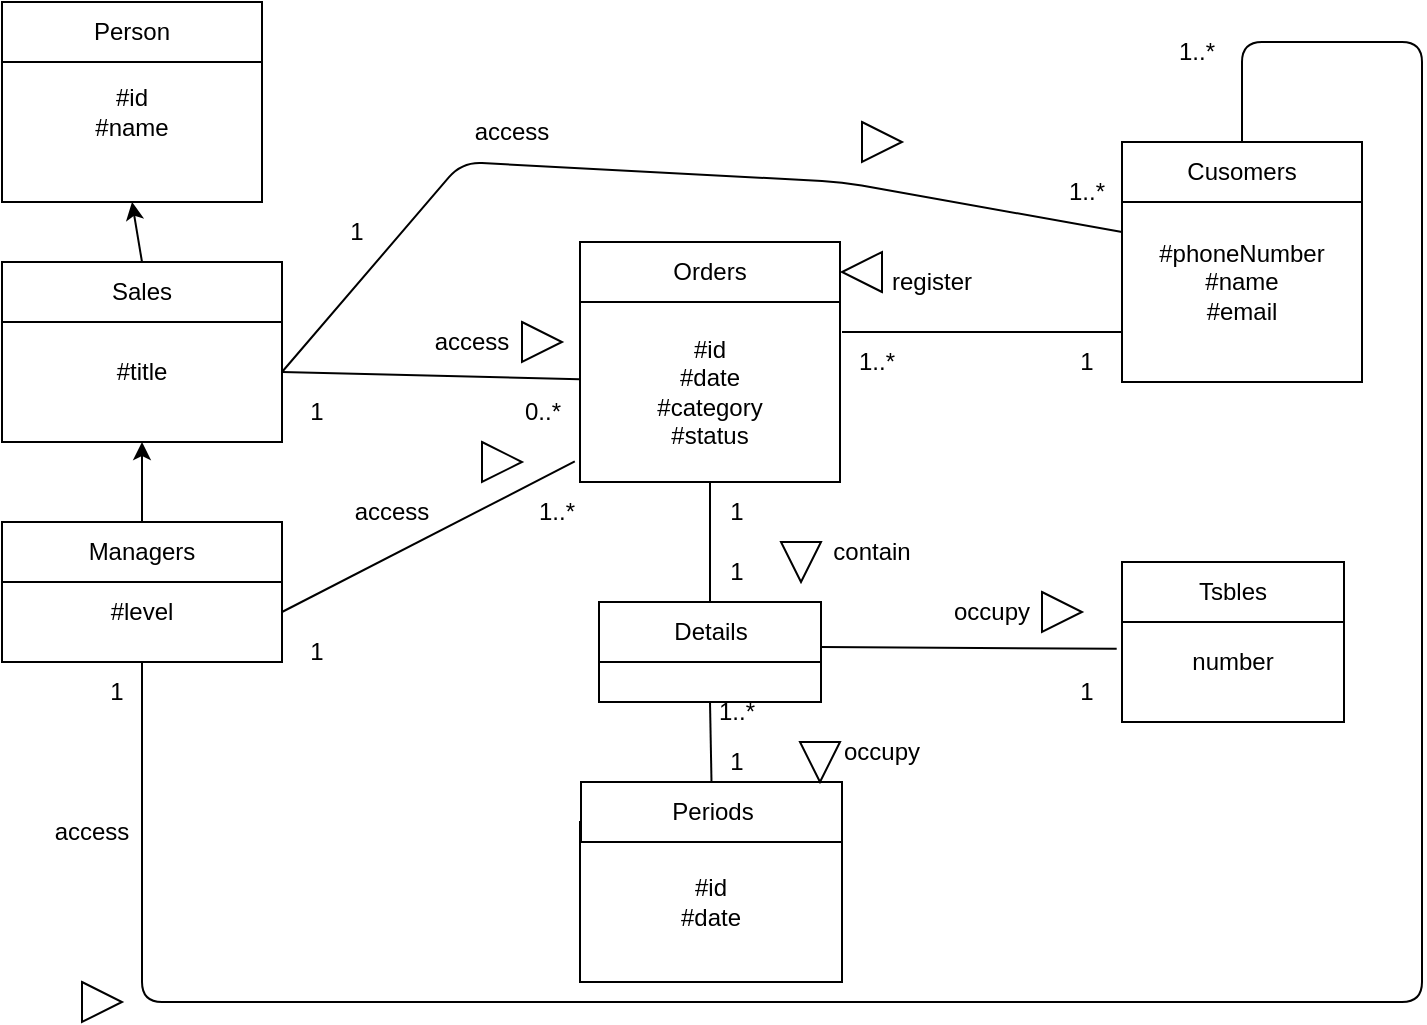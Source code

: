 <mxfile>
    <diagram id="3nff1Ux-z-gX71aBaGKl" name="第1頁">
        <mxGraphModel dx="1404" dy="683" grid="1" gridSize="10" guides="1" tooltips="1" connect="1" arrows="1" fold="1" page="1" pageScale="1" pageWidth="827" pageHeight="1169" background="#ffffff" math="0" shadow="0">
            <root>
                <mxCell id="0"/>
                <mxCell id="1" parent="0"/>
                <mxCell id="2" value="#id&lt;br&gt;&lt;div style=&quot;&quot;&gt;&lt;span style=&quot;background-color: initial;&quot;&gt;#name&lt;/span&gt;&lt;/div&gt;" style="rounded=0;whiteSpace=wrap;html=1;align=center;" vertex="1" parent="1">
                    <mxGeometry x="60" y="70" width="130" height="90" as="geometry"/>
                </mxCell>
                <mxCell id="3" value="Person" style="rounded=0;whiteSpace=wrap;html=1;" vertex="1" parent="1">
                    <mxGeometry x="60" y="60" width="130" height="30" as="geometry"/>
                </mxCell>
                <mxCell id="27" style="edgeStyle=none;html=1;exitX=1;exitY=0.5;exitDx=0;exitDy=0;entryX=-0.002;entryY=0.429;entryDx=0;entryDy=0;entryPerimeter=0;endArrow=none;endFill=0;" edge="1" parent="1" source="4" target="9">
                    <mxGeometry relative="1" as="geometry"/>
                </mxCell>
                <mxCell id="29" style="edgeStyle=none;html=1;exitX=1;exitY=0.5;exitDx=0;exitDy=0;entryX=0;entryY=0.25;entryDx=0;entryDy=0;endArrow=none;endFill=0;" edge="1" parent="1" source="4" target="18">
                    <mxGeometry relative="1" as="geometry">
                        <Array as="points">
                            <mxPoint x="290" y="140"/>
                            <mxPoint x="480" y="150"/>
                        </Array>
                    </mxGeometry>
                </mxCell>
                <mxCell id="4" value="#title" style="rounded=0;whiteSpace=wrap;html=1;" vertex="1" parent="1">
                    <mxGeometry x="60" y="210" width="140" height="70" as="geometry"/>
                </mxCell>
                <mxCell id="22" style="edgeStyle=none;html=1;exitX=0.5;exitY=0;exitDx=0;exitDy=0;entryX=0.5;entryY=1;entryDx=0;entryDy=0;" edge="1" parent="1" source="5" target="2">
                    <mxGeometry relative="1" as="geometry"/>
                </mxCell>
                <mxCell id="5" value="Sales" style="rounded=0;whiteSpace=wrap;html=1;" vertex="1" parent="1">
                    <mxGeometry x="60" y="190" width="140" height="30" as="geometry"/>
                </mxCell>
                <mxCell id="28" style="edgeStyle=none;html=1;exitX=1;exitY=0.5;exitDx=0;exitDy=0;entryX=-0.02;entryY=0.886;entryDx=0;entryDy=0;entryPerimeter=0;endArrow=none;endFill=0;" edge="1" parent="1" source="7" target="9">
                    <mxGeometry relative="1" as="geometry"/>
                </mxCell>
                <mxCell id="7" value="#level" style="rounded=0;whiteSpace=wrap;html=1;" vertex="1" parent="1">
                    <mxGeometry x="60" y="340" width="140" height="50" as="geometry"/>
                </mxCell>
                <mxCell id="23" style="edgeStyle=none;html=1;exitX=0.5;exitY=0;exitDx=0;exitDy=0;entryX=0.5;entryY=1;entryDx=0;entryDy=0;" edge="1" parent="1" source="8" target="4">
                    <mxGeometry relative="1" as="geometry"/>
                </mxCell>
                <mxCell id="8" value="Managers" style="rounded=0;whiteSpace=wrap;html=1;" vertex="1" parent="1">
                    <mxGeometry x="60" y="320" width="140" height="30" as="geometry"/>
                </mxCell>
                <mxCell id="24" style="edgeStyle=none;html=1;exitX=0.5;exitY=1;exitDx=0;exitDy=0;entryX=0.5;entryY=0;entryDx=0;entryDy=0;endArrow=none;endFill=0;" edge="1" parent="1" source="9" target="13">
                    <mxGeometry relative="1" as="geometry"/>
                </mxCell>
                <mxCell id="9" value="#id&lt;br&gt;#date&lt;br&gt;#category&lt;br&gt;#status" style="rounded=0;whiteSpace=wrap;html=1;" vertex="1" parent="1">
                    <mxGeometry x="349" y="210" width="130" height="90" as="geometry"/>
                </mxCell>
                <mxCell id="10" value="Orders" style="rounded=0;whiteSpace=wrap;html=1;" vertex="1" parent="1">
                    <mxGeometry x="349" y="180" width="130" height="30" as="geometry"/>
                </mxCell>
                <mxCell id="25" style="edgeStyle=none;html=1;exitX=0.5;exitY=1;exitDx=0;exitDy=0;entryX=0.5;entryY=0;entryDx=0;entryDy=0;endArrow=none;endFill=0;" edge="1" parent="1" source="12" target="15">
                    <mxGeometry relative="1" as="geometry"/>
                </mxCell>
                <mxCell id="12" value="" style="rounded=0;whiteSpace=wrap;html=1;" vertex="1" parent="1">
                    <mxGeometry x="358.5" y="370" width="111" height="40" as="geometry"/>
                </mxCell>
                <mxCell id="26" style="edgeStyle=none;html=1;exitX=1;exitY=0.75;exitDx=0;exitDy=0;entryX=-0.024;entryY=0.39;entryDx=0;entryDy=0;entryPerimeter=0;endArrow=none;endFill=0;" edge="1" parent="1" source="13" target="16">
                    <mxGeometry relative="1" as="geometry"/>
                </mxCell>
                <mxCell id="13" value="Details" style="rounded=0;whiteSpace=wrap;html=1;" vertex="1" parent="1">
                    <mxGeometry x="358.5" y="360" width="111" height="30" as="geometry"/>
                </mxCell>
                <mxCell id="14" value="#id&lt;br&gt;#date" style="rounded=0;whiteSpace=wrap;html=1;" vertex="1" parent="1">
                    <mxGeometry x="349" y="470" width="131" height="80" as="geometry"/>
                </mxCell>
                <mxCell id="15" value="Periods" style="rounded=0;whiteSpace=wrap;html=1;" vertex="1" parent="1">
                    <mxGeometry x="349.5" y="450" width="130.5" height="30" as="geometry"/>
                </mxCell>
                <mxCell id="16" value="number" style="rounded=0;whiteSpace=wrap;html=1;" vertex="1" parent="1">
                    <mxGeometry x="620" y="360" width="111" height="60" as="geometry"/>
                </mxCell>
                <mxCell id="17" value="Tsbles" style="rounded=0;whiteSpace=wrap;html=1;" vertex="1" parent="1">
                    <mxGeometry x="620" y="340" width="111" height="30" as="geometry"/>
                </mxCell>
                <mxCell id="47" style="edgeStyle=none;html=1;exitX=0;exitY=0.75;exitDx=0;exitDy=0;endArrow=none;endFill=0;" edge="1" parent="1" source="18">
                    <mxGeometry relative="1" as="geometry">
                        <mxPoint x="480" y="225" as="targetPoint"/>
                    </mxGeometry>
                </mxCell>
                <mxCell id="18" value="#phoneNumber&lt;br&gt;#name&lt;br&gt;#email" style="rounded=0;whiteSpace=wrap;html=1;" vertex="1" parent="1">
                    <mxGeometry x="620" y="150" width="120" height="100" as="geometry"/>
                </mxCell>
                <mxCell id="30" style="edgeStyle=none;html=1;exitX=0.5;exitY=0;exitDx=0;exitDy=0;endArrow=none;endFill=0;entryX=0.5;entryY=1;entryDx=0;entryDy=0;" edge="1" parent="1" source="19" target="7">
                    <mxGeometry relative="1" as="geometry">
                        <mxPoint x="680" y="70" as="targetPoint"/>
                        <Array as="points">
                            <mxPoint x="680" y="80"/>
                            <mxPoint x="770" y="80"/>
                            <mxPoint x="770" y="560"/>
                            <mxPoint x="130" y="560"/>
                        </Array>
                    </mxGeometry>
                </mxCell>
                <mxCell id="19" value="Cusomers" style="rounded=0;whiteSpace=wrap;html=1;" vertex="1" parent="1">
                    <mxGeometry x="620" y="130" width="120" height="30" as="geometry"/>
                </mxCell>
                <mxCell id="31" value="" style="triangle;whiteSpace=wrap;html=1;" vertex="1" parent="1">
                    <mxGeometry x="490" y="120" width="20" height="20" as="geometry"/>
                </mxCell>
                <mxCell id="32" value="" style="triangle;whiteSpace=wrap;html=1;" vertex="1" parent="1">
                    <mxGeometry x="100" y="550" width="20" height="20" as="geometry"/>
                </mxCell>
                <mxCell id="33" value="" style="triangle;whiteSpace=wrap;html=1;" vertex="1" parent="1">
                    <mxGeometry x="580" y="355" width="20" height="20" as="geometry"/>
                </mxCell>
                <mxCell id="34" value="" style="triangle;whiteSpace=wrap;html=1;" vertex="1" parent="1">
                    <mxGeometry x="320" y="220" width="20" height="20" as="geometry"/>
                </mxCell>
                <mxCell id="35" value="" style="triangle;whiteSpace=wrap;html=1;" vertex="1" parent="1">
                    <mxGeometry x="300" y="280" width="20" height="20" as="geometry"/>
                </mxCell>
                <mxCell id="36" value="access" style="rounded=0;whiteSpace=wrap;html=1;strokeColor=none;" vertex="1" parent="1">
                    <mxGeometry x="300" y="120" width="30" height="10" as="geometry"/>
                </mxCell>
                <mxCell id="37" value="access" style="rounded=0;whiteSpace=wrap;html=1;strokeColor=none;" vertex="1" parent="1">
                    <mxGeometry x="280" y="225" width="30" height="10" as="geometry"/>
                </mxCell>
                <mxCell id="44" value="access" style="rounded=0;whiteSpace=wrap;html=1;strokeColor=none;" vertex="1" parent="1">
                    <mxGeometry x="240" y="310" width="30" height="10" as="geometry"/>
                </mxCell>
                <mxCell id="45" value="access" style="rounded=0;whiteSpace=wrap;html=1;strokeColor=none;" vertex="1" parent="1">
                    <mxGeometry x="90" y="470" width="30" height="10" as="geometry"/>
                </mxCell>
                <mxCell id="46" value="" style="triangle;whiteSpace=wrap;html=1;rotation=-180;" vertex="1" parent="1">
                    <mxGeometry x="480" y="185" width="20" height="20" as="geometry"/>
                </mxCell>
                <mxCell id="48" value="" style="triangle;whiteSpace=wrap;html=1;rotation=90;" vertex="1" parent="1">
                    <mxGeometry x="449.5" y="330" width="20" height="20" as="geometry"/>
                </mxCell>
                <mxCell id="49" value="" style="triangle;whiteSpace=wrap;html=1;rotation=90;" vertex="1" parent="1">
                    <mxGeometry x="459" y="430" width="20" height="20" as="geometry"/>
                </mxCell>
                <mxCell id="50" value="register" style="rounded=0;whiteSpace=wrap;html=1;strokeColor=none;" vertex="1" parent="1">
                    <mxGeometry x="510" y="195" width="30" height="10" as="geometry"/>
                </mxCell>
                <mxCell id="51" value="occupy" style="rounded=0;whiteSpace=wrap;html=1;strokeColor=none;" vertex="1" parent="1">
                    <mxGeometry x="540" y="360" width="30" height="10" as="geometry"/>
                </mxCell>
                <mxCell id="52" value="occupy" style="rounded=0;whiteSpace=wrap;html=1;strokeColor=none;" vertex="1" parent="1">
                    <mxGeometry x="485" y="430" width="30" height="10" as="geometry"/>
                </mxCell>
                <mxCell id="53" value="contain" style="rounded=0;whiteSpace=wrap;html=1;strokeColor=none;" vertex="1" parent="1">
                    <mxGeometry x="480" y="330" width="30" height="10" as="geometry"/>
                </mxCell>
                <mxCell id="54" value="1" style="rounded=0;whiteSpace=wrap;html=1;fillColor=none;strokeColor=none;" vertex="1" parent="1">
                    <mxGeometry x="220" y="160" width="35" height="30" as="geometry"/>
                </mxCell>
                <mxCell id="55" value="1" style="rounded=0;whiteSpace=wrap;html=1;fillColor=none;strokeColor=none;" vertex="1" parent="1">
                    <mxGeometry x="200" y="250" width="35" height="30" as="geometry"/>
                </mxCell>
                <mxCell id="56" value="1" style="rounded=0;whiteSpace=wrap;html=1;fillColor=none;strokeColor=none;" vertex="1" parent="1">
                    <mxGeometry x="200" y="370" width="35" height="30" as="geometry"/>
                </mxCell>
                <mxCell id="57" value="1" style="rounded=0;whiteSpace=wrap;html=1;fillColor=none;strokeColor=none;" vertex="1" parent="1">
                    <mxGeometry x="100" y="390" width="35" height="30" as="geometry"/>
                </mxCell>
                <mxCell id="58" value="1" style="rounded=0;whiteSpace=wrap;html=1;fillColor=none;strokeColor=none;" vertex="1" parent="1">
                    <mxGeometry x="410" y="425" width="35" height="30" as="geometry"/>
                </mxCell>
                <mxCell id="59" value="1" style="rounded=0;whiteSpace=wrap;html=1;fillColor=none;strokeColor=none;" vertex="1" parent="1">
                    <mxGeometry x="585" y="390" width="35" height="30" as="geometry"/>
                </mxCell>
                <mxCell id="60" value="1" style="rounded=0;whiteSpace=wrap;html=1;fillColor=none;strokeColor=none;" vertex="1" parent="1">
                    <mxGeometry x="585" y="225" width="35" height="30" as="geometry"/>
                </mxCell>
                <mxCell id="61" value="1" style="rounded=0;whiteSpace=wrap;html=1;fillColor=none;strokeColor=none;" vertex="1" parent="1">
                    <mxGeometry x="410" y="330" width="35" height="30" as="geometry"/>
                </mxCell>
                <mxCell id="62" value="1" style="rounded=0;whiteSpace=wrap;html=1;fillColor=none;strokeColor=none;" vertex="1" parent="1">
                    <mxGeometry x="410" y="300" width="35" height="30" as="geometry"/>
                </mxCell>
                <mxCell id="63" value="1..*" style="rounded=0;whiteSpace=wrap;html=1;fillColor=none;strokeColor=none;" vertex="1" parent="1">
                    <mxGeometry x="320" y="300" width="35" height="30" as="geometry"/>
                </mxCell>
                <mxCell id="64" value="0..*" style="rounded=0;whiteSpace=wrap;html=1;fillColor=none;strokeColor=none;" vertex="1" parent="1">
                    <mxGeometry x="312.5" y="250" width="35" height="30" as="geometry"/>
                </mxCell>
                <mxCell id="65" value="1..*" style="rounded=0;whiteSpace=wrap;html=1;fillColor=none;strokeColor=none;" vertex="1" parent="1">
                    <mxGeometry x="410" y="400" width="35" height="30" as="geometry"/>
                </mxCell>
                <mxCell id="66" value="1..*" style="rounded=0;whiteSpace=wrap;html=1;fillColor=none;strokeColor=none;" vertex="1" parent="1">
                    <mxGeometry x="480" y="225" width="35" height="30" as="geometry"/>
                </mxCell>
                <mxCell id="67" value="1..*" style="rounded=0;whiteSpace=wrap;html=1;fillColor=none;strokeColor=none;" vertex="1" parent="1">
                    <mxGeometry x="585" y="140" width="35" height="30" as="geometry"/>
                </mxCell>
                <mxCell id="68" value="1..*" style="rounded=0;whiteSpace=wrap;html=1;fillColor=none;strokeColor=none;" vertex="1" parent="1">
                    <mxGeometry x="640" y="70" width="35" height="30" as="geometry"/>
                </mxCell>
            </root>
        </mxGraphModel>
    </diagram>
</mxfile>